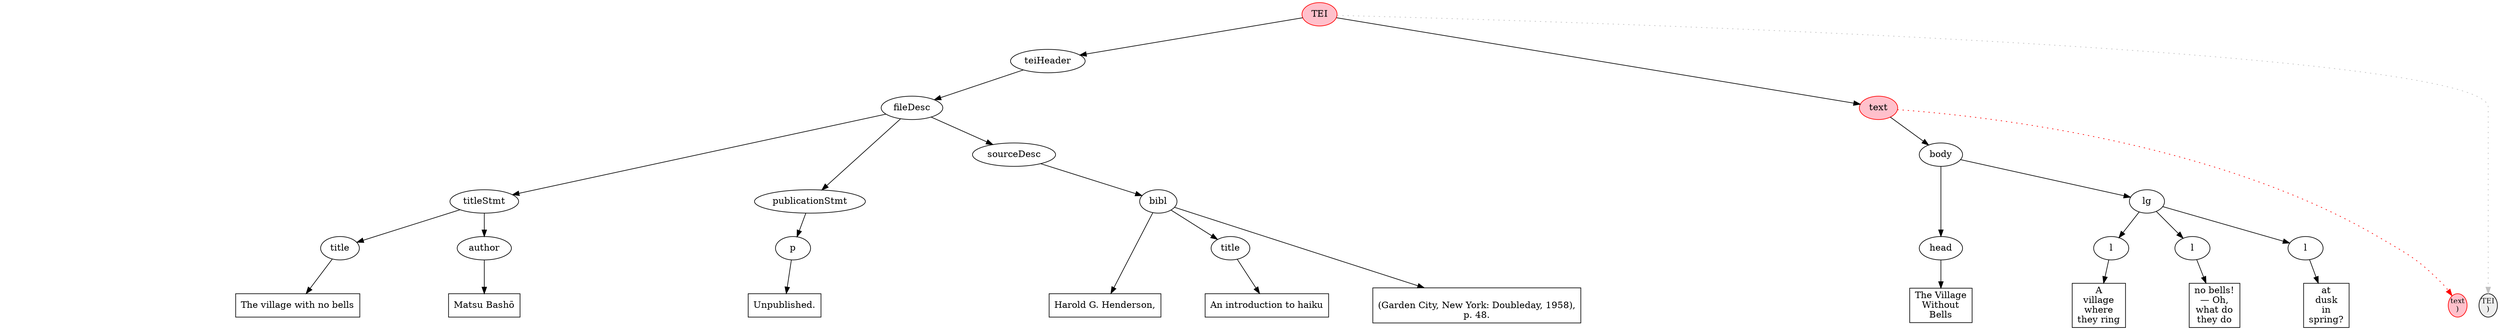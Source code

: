 digraph { 
  node [ordering=out]; 
  subgraph { 
    rank=same; 
// TEI_0 is inflight at post
start_TEI_0 [label="TEI\n(", shape=ellipse, width=0.3, margin=0, fontsize=11, color=transparent, style=invis, fillcolor="#EEEEEE"];
end_TEI_0 [label="TEI\n)", shape=ellipse, width=0.3, margin=0, fontsize=11, color=black, style=filled, fillcolor="#EEEEEE"];
// pcd1 is past at post
// teiHeader_0 is past at post
start_teiHeader_0 [label="teiHeader\n(", shape=ellipse, width=0.3, margin=0, fontsize=11, color=transparent, style=invis, fillcolor="#EEEEEE"];
end_teiHeader_0 [label="teiHeader\n)", shape=ellipse, width=0.3, margin=0, fontsize=11, color=transparent, style=invis, fillcolor="#EEEEEE"];
// pcd2 is past at post
// fileDesc_0 is past at post
start_fileDesc_0 [label="fileDesc\n(", shape=ellipse, width=0.3, margin=0, fontsize=11, color=transparent, style=invis, fillcolor="#EEEEEE"];
end_fileDesc_0 [label="fileDesc\n)", shape=ellipse, width=0.3, margin=0, fontsize=11, color=transparent, style=invis, fillcolor="#EEEEEE"];
// pcd3 is past at post
// titleStmt_0 is past at post
start_titleStmt_0 [label="titleStmt\n(", shape=ellipse, width=0.3, margin=0, fontsize=11, color=transparent, style=invis, fillcolor="#EEEEEE"];
end_titleStmt_0 [label="titleStmt\n)", shape=ellipse, width=0.3, margin=0, fontsize=11, color=transparent, style=invis, fillcolor="#EEEEEE"];
// pcd4 is past at post
// title_0 is past at post
start_title_0 [label="title\n(", shape=ellipse, width=0.3, margin=0, fontsize=11, color=transparent, style=invis, fillcolor="#EEEEEE"];
end_title_0 [label="title\n)", shape=ellipse, width=0.3, margin=0, fontsize=11, color=transparent, style=invis, fillcolor="#EEEEEE"];
// pcd5 is past at post
pcd5 [shape=box, label="The village with no bells", color=black];
// pcd6 is past at post
// author_1 is past at post
start_author_1 [label="author\n(", shape=ellipse, width=0.3, margin=0, fontsize=11, color=transparent, style=invis, fillcolor="#EEEEEE"];
end_author_1 [label="author\n)", shape=ellipse, width=0.3, margin=0, fontsize=11, color=transparent, style=invis, fillcolor="#EEEEEE"];
// pcd7 is past at post
pcd7 [shape=box, label="Matsu Bashō", color=black];
// pcd8 is past at post
// pcd9 is past at post
// publicationStmt_3 is past at post
start_publicationStmt_3 [label="publicationStmt\n(", shape=ellipse, width=0.3, margin=0, fontsize=11, color=transparent, style=invis, fillcolor="#EEEEEE"];
end_publicationStmt_3 [label="publicationStmt\n)", shape=ellipse, width=0.3, margin=0, fontsize=11, color=transparent, style=invis, fillcolor="#EEEEEE"];
// pcd10 is past at post
// p_3 is past at post
start_p_3 [label="p\n(", shape=ellipse, width=0.3, margin=0, fontsize=11, color=transparent, style=invis, fillcolor="#EEEEEE"];
end_p_3 [label="p\n)", shape=ellipse, width=0.3, margin=0, fontsize=11, color=transparent, style=invis, fillcolor="#EEEEEE"];
// pcd11 is past at post
pcd11 [shape=box, label="Unpublished.", color=black];
// pcd12 is past at post
// pcd13 is past at post
// sourceDesc_5 is past at post
start_sourceDesc_5 [label="sourceDesc\n(", shape=ellipse, width=0.3, margin=0, fontsize=11, color=transparent, style=invis, fillcolor="#EEEEEE"];
end_sourceDesc_5 [label="sourceDesc\n)", shape=ellipse, width=0.3, margin=0, fontsize=11, color=transparent, style=invis, fillcolor="#EEEEEE"];
// pcd14 is past at post
// bibl_5 is past at post
start_bibl_5 [label="bibl\n(", shape=ellipse, width=0.3, margin=0, fontsize=11, color=transparent, style=invis, fillcolor="#EEEEEE"];
end_bibl_5 [label="bibl\n)", shape=ellipse, width=0.3, margin=0, fontsize=11, color=transparent, style=invis, fillcolor="#EEEEEE"];
// pcd15 is past at post
pcd15 [shape=box, label="Harold G. Henderson,\n", color=black];
// title_5 is past at post
start_title_5 [label="title\n(", shape=ellipse, width=0.3, margin=0, fontsize=11, color=transparent, style=invis, fillcolor="#EEEEEE"];
end_title_5 [label="title\n)", shape=ellipse, width=0.3, margin=0, fontsize=11, color=transparent, style=invis, fillcolor="#EEEEEE"];
// pcd16 is past at post
pcd16 [shape=box, label="An introduction to haiku", color=black];
// pcd17 is past at post
pcd17 [shape=box, label="\n(Garden City, New York: Doubleday, 1958),\np. 48.", color=black];
// pcd18 is past at post
// pcd19 is past at post
// pcd20 is past at post
// pcd21 is past at post
// text_10 is current at post
start_text_10 [label="text\n(", shape=ellipse, width=0.3, margin=0, fontsize=11, color=transparent, style=invis, fillcolor="#EEEEEE"];
end_text_10 [label="text\n)", shape=ellipse, width=0.3, margin=0, fontsize=11, color=red, style=filled, fillcolor=pink];
// pcd22 is past at post
// body_10 is past at post
start_body_10 [label="body\n(", shape=ellipse, width=0.3, margin=0, fontsize=11, color=transparent, style=invis, fillcolor="#EEEEEE"];
end_body_10 [label="body\n)", shape=ellipse, width=0.3, margin=0, fontsize=11, color=transparent, style=invis, fillcolor="#EEEEEE"];
// pcd23 is past at post
// head_10 is past at post
start_head_10 [label="head\n(", shape=ellipse, width=0.3, margin=0, fontsize=11, color=transparent, style=invis, fillcolor="#EEEEEE"];
end_head_10 [label="head\n)", shape=ellipse, width=0.3, margin=0, fontsize=11, color=transparent, style=invis, fillcolor="#EEEEEE"];
// pcd24 is past at post
pcd24 [shape=box, label="The Village\nWithout\nBells", color=black];
// pcd25 is past at post
// lg_11 is past at post
start_lg_11 [label="lg\n(", shape=ellipse, width=0.3, margin=0, fontsize=11, color=transparent, style=invis, fillcolor="#EEEEEE"];
end_lg_11 [label="lg\n)", shape=ellipse, width=0.3, margin=0, fontsize=11, color=transparent, style=invis, fillcolor="#EEEEEE"];
// pcd26 is past at post
// l_11 is past at post
start_l_11 [label="l\n(", shape=ellipse, width=0.3, margin=0, fontsize=11, color=transparent, style=invis, fillcolor="#EEEEEE"];
end_l_11 [label="l\n)", shape=ellipse, width=0.3, margin=0, fontsize=11, color=transparent, style=invis, fillcolor="#EEEEEE"];
// pcd27 is past at post
pcd27 [shape=box, label="A\nvillage\nwhere\nthey ring", color=black];
// pcd28 is past at post
// l_12 is past at post
start_l_12 [label="l\n(", shape=ellipse, width=0.3, margin=0, fontsize=11, color=transparent, style=invis, fillcolor="#EEEEEE"];
end_l_12 [label="l\n)", shape=ellipse, width=0.3, margin=0, fontsize=11, color=transparent, style=invis, fillcolor="#EEEEEE"];
// pcd29 is past at post
pcd29 [shape=box, label="no bells!\n— Oh,\nwhat do\nthey do", color=black];
// pcd30 is past at post
// l_13 is past at post
start_l_13 [label="l\n(", shape=ellipse, width=0.3, margin=0, fontsize=11, color=transparent, style=invis, fillcolor="#EEEEEE"];
end_l_13 [label="l\n)", shape=ellipse, width=0.3, margin=0, fontsize=11, color=transparent, style=invis, fillcolor="#EEEEEE"];
// pcd31 is past at post
pcd31 [shape=box, label="at\ndusk\nin\nspring?", color=black];
// pcd32 is past at post
// pcd33 is past at post
// pcd34 is past at post
// pcd35 is future at post
  } 

TEI_0 [label=TEI, color=red, shape=oval, style=filled, fillcolor=pink]; 
teiHeader_0 [label=teiHeader, color=black, shape=oval]; 
fileDesc_0 [label=fileDesc, color=black, shape=oval]; 
titleStmt_0 [label=titleStmt, color=black, shape=oval]; 
title_0 [label=title, color=black, shape=oval]; 
author_1 [label=author, color=black, shape=oval]; 
publicationStmt_3 [label=publicationStmt, color=black, shape=oval]; 
p_3 [label=p, color=black, shape=oval]; 
sourceDesc_5 [label=sourceDesc, color=black, shape=oval]; 
bibl_5 [label=bibl, color=black, shape=oval]; 
title_5 [label=title, color=black, shape=oval]; 
text_10 [label=text, color=red, shape=oval, style=filled, fillcolor=pink]; 
body_10 [label=body, color=black, shape=oval]; 
head_10 [label=head, color=black, shape=oval]; 
lg_11 [label=lg, color=black, shape=oval]; 
l_11 [label=l, color=black, shape=oval]; 
l_12 [label=l, color=black, shape=oval]; 
l_13 [label=l, color=black, shape=oval]; 

TEI_0 -> start_TEI_0 [color=red, style=invis, arrowhead=none];
TEI_0 -> teiHeader_0 [color=black, style=solid];
TEI_0 -> text_10 [color=black, style=solid];
TEI_0 -> end_TEI_0 [color=gray, style=dotted];
teiHeader_0 -> start_teiHeader_0 [color=black, style=invis, arrowhead=none];
teiHeader_0 -> fileDesc_0 [color=black, style=solid];
teiHeader_0 -> end_teiHeader_0 [color=black, style=invis, arrowhead=none];
fileDesc_0 -> start_fileDesc_0 [color=black, style=invis, arrowhead=none];
fileDesc_0 -> titleStmt_0 [color=black, style=solid];
fileDesc_0 -> publicationStmt_3 [color=black, style=solid];
fileDesc_0 -> sourceDesc_5 [color=black, style=solid];
fileDesc_0 -> end_fileDesc_0 [color=black, style=invis, arrowhead=none];
titleStmt_0 -> start_titleStmt_0 [color=black, style=invis, arrowhead=none];
titleStmt_0 -> title_0 [color=black, style=solid];
titleStmt_0 -> author_1 [color=black, style=solid];
titleStmt_0 -> end_titleStmt_0 [color=black, style=invis, arrowhead=none];
title_0 -> start_title_0 [color=black, style=invis, arrowhead=none];
title_0 -> pcd5 [color=black, style=solid];
title_0 -> end_title_0 [color=black, style=invis, arrowhead=none];
author_1 -> start_author_1 [color=black, style=invis, arrowhead=none];
author_1 -> pcd7 [color=black, style=solid];
author_1 -> end_author_1 [color=black, style=invis, arrowhead=none];
publicationStmt_3 -> start_publicationStmt_3 [color=black, style=invis, arrowhead=none];
publicationStmt_3 -> p_3 [color=black, style=solid];
publicationStmt_3 -> end_publicationStmt_3 [color=black, style=invis, arrowhead=none];
p_3 -> start_p_3 [color=black, style=invis, arrowhead=none];
p_3 -> pcd11 [color=black, style=solid];
p_3 -> end_p_3 [color=black, style=invis, arrowhead=none];
sourceDesc_5 -> start_sourceDesc_5 [color=black, style=invis, arrowhead=none];
sourceDesc_5 -> bibl_5 [color=black, style=solid];
sourceDesc_5 -> end_sourceDesc_5 [color=black, style=invis, arrowhead=none];
bibl_5 -> start_bibl_5 [color=black, style=invis, arrowhead=none];
bibl_5 -> pcd15 [color=black, style=solid];
bibl_5 -> title_5 [color=black, style=solid];
bibl_5 -> pcd17 [color=black, style=solid];
bibl_5 -> end_bibl_5 [color=black, style=invis, arrowhead=none];
title_5 -> start_title_5 [color=black, style=invis, arrowhead=none];
title_5 -> pcd16 [color=black, style=solid];
title_5 -> end_title_5 [color=black, style=invis, arrowhead=none];
text_10 -> start_text_10 [color=red, style=invis, arrowhead=none];
text_10 -> body_10 [color=black, style=solid];
text_10 -> end_text_10 [color=red, style=dotted];
body_10 -> start_body_10 [color=black, style=invis, arrowhead=none];
body_10 -> head_10 [color=black, style=solid];
body_10 -> lg_11 [color=black, style=solid];
body_10 -> end_body_10 [color=black, style=invis, arrowhead=none];
head_10 -> start_head_10 [color=black, style=invis, arrowhead=none];
head_10 -> pcd24 [color=black, style=solid];
head_10 -> end_head_10 [color=black, style=invis, arrowhead=none];
lg_11 -> start_lg_11 [color=black, style=invis, arrowhead=none];
lg_11 -> l_11 [color=black, style=solid];
lg_11 -> l_12 [color=black, style=solid];
lg_11 -> l_13 [color=black, style=solid];
lg_11 -> end_lg_11 [color=black, style=invis, arrowhead=none];
l_11 -> start_l_11 [color=black, style=invis, arrowhead=none];
l_11 -> pcd27 [color=black, style=solid];
l_11 -> end_l_11 [color=black, style=invis, arrowhead=none];
l_12 -> start_l_12 [color=black, style=invis, arrowhead=none];
l_12 -> pcd29 [color=black, style=solid];
l_12 -> end_l_12 [color=black, style=invis, arrowhead=none];
l_13 -> start_l_13 [color=black, style=invis, arrowhead=none];
l_13 -> pcd31 [color=black, style=solid];
l_13 -> end_l_13 [color=black, style=invis, arrowhead=none];
}
